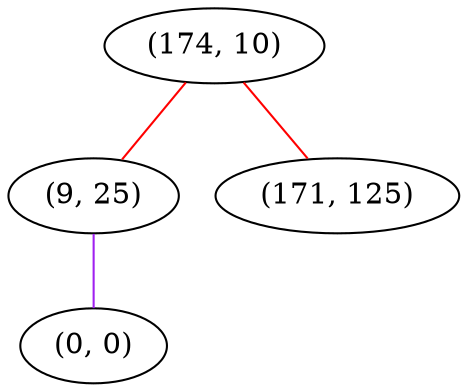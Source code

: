 graph "" {
"(174, 10)";
"(9, 25)";
"(0, 0)";
"(171, 125)";
"(174, 10)" -- "(9, 25)"  [color=red, key=0, weight=1];
"(174, 10)" -- "(171, 125)"  [color=red, key=0, weight=1];
"(9, 25)" -- "(0, 0)"  [color=purple, key=0, weight=4];
}
